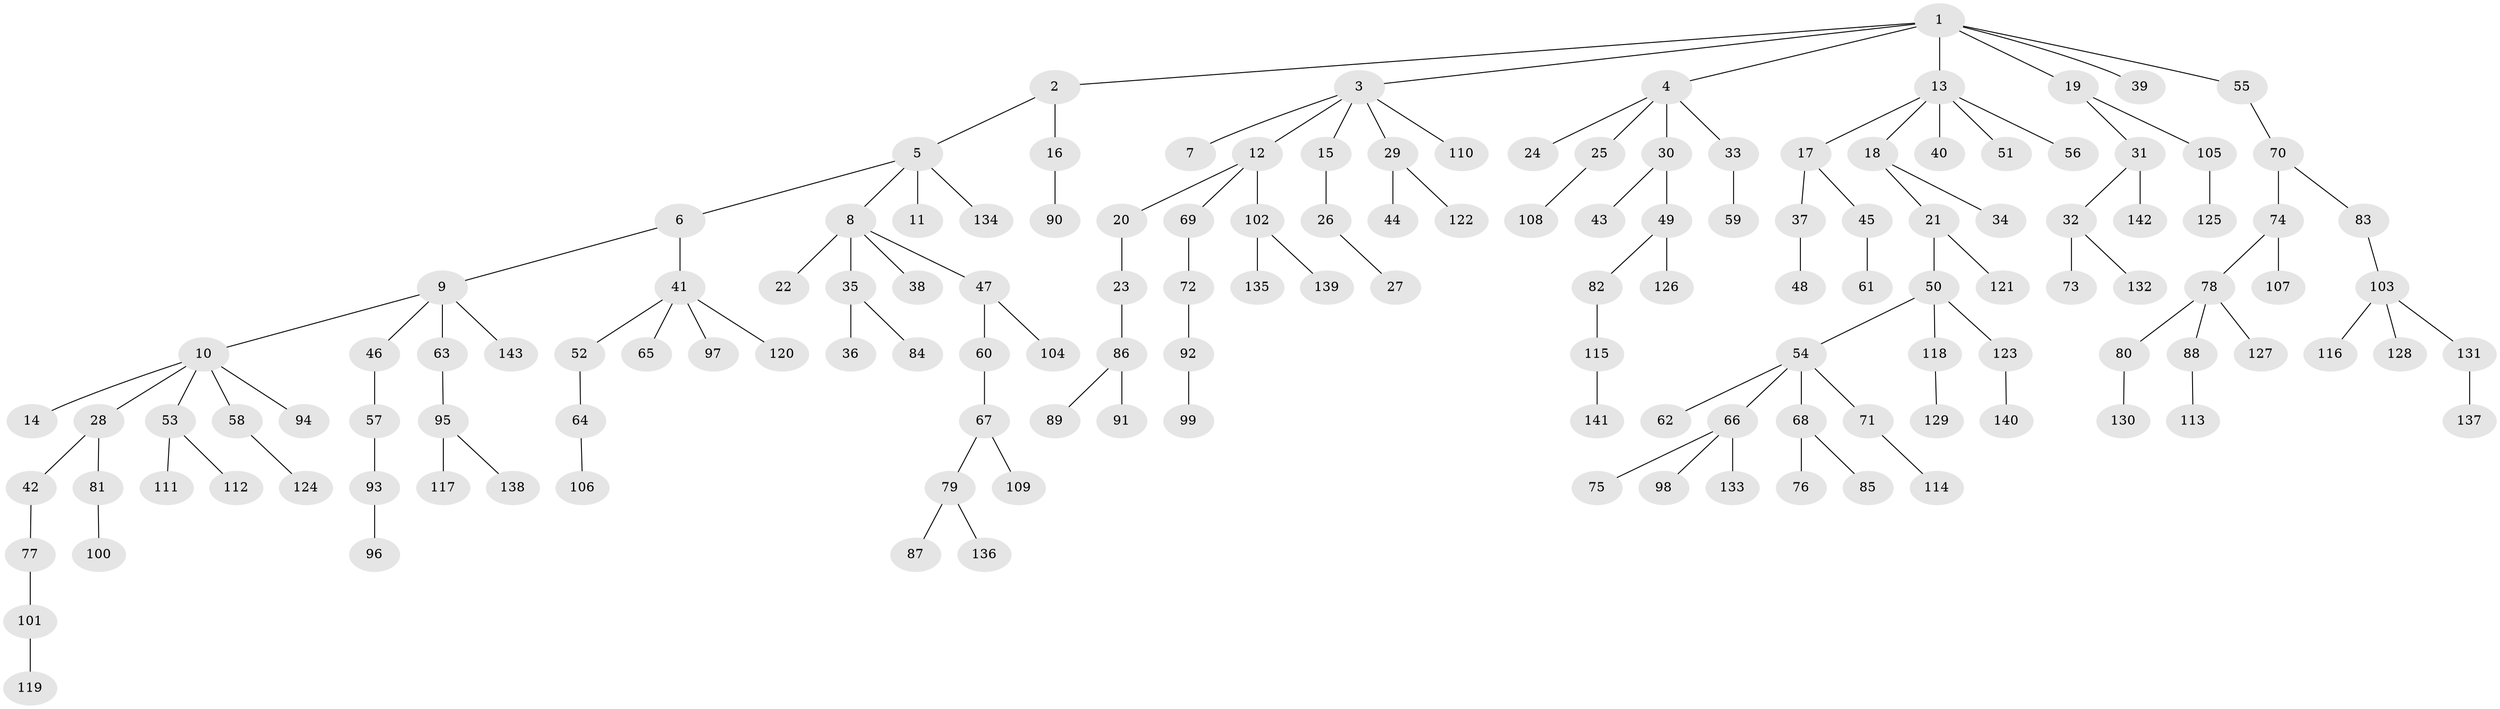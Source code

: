 // Generated by graph-tools (version 1.1) at 2025/37/03/09/25 02:37:00]
// undirected, 143 vertices, 142 edges
graph export_dot {
graph [start="1"]
  node [color=gray90,style=filled];
  1;
  2;
  3;
  4;
  5;
  6;
  7;
  8;
  9;
  10;
  11;
  12;
  13;
  14;
  15;
  16;
  17;
  18;
  19;
  20;
  21;
  22;
  23;
  24;
  25;
  26;
  27;
  28;
  29;
  30;
  31;
  32;
  33;
  34;
  35;
  36;
  37;
  38;
  39;
  40;
  41;
  42;
  43;
  44;
  45;
  46;
  47;
  48;
  49;
  50;
  51;
  52;
  53;
  54;
  55;
  56;
  57;
  58;
  59;
  60;
  61;
  62;
  63;
  64;
  65;
  66;
  67;
  68;
  69;
  70;
  71;
  72;
  73;
  74;
  75;
  76;
  77;
  78;
  79;
  80;
  81;
  82;
  83;
  84;
  85;
  86;
  87;
  88;
  89;
  90;
  91;
  92;
  93;
  94;
  95;
  96;
  97;
  98;
  99;
  100;
  101;
  102;
  103;
  104;
  105;
  106;
  107;
  108;
  109;
  110;
  111;
  112;
  113;
  114;
  115;
  116;
  117;
  118;
  119;
  120;
  121;
  122;
  123;
  124;
  125;
  126;
  127;
  128;
  129;
  130;
  131;
  132;
  133;
  134;
  135;
  136;
  137;
  138;
  139;
  140;
  141;
  142;
  143;
  1 -- 2;
  1 -- 3;
  1 -- 4;
  1 -- 13;
  1 -- 19;
  1 -- 39;
  1 -- 55;
  2 -- 5;
  2 -- 16;
  3 -- 7;
  3 -- 12;
  3 -- 15;
  3 -- 29;
  3 -- 110;
  4 -- 24;
  4 -- 25;
  4 -- 30;
  4 -- 33;
  5 -- 6;
  5 -- 8;
  5 -- 11;
  5 -- 134;
  6 -- 9;
  6 -- 41;
  8 -- 22;
  8 -- 35;
  8 -- 38;
  8 -- 47;
  9 -- 10;
  9 -- 46;
  9 -- 63;
  9 -- 143;
  10 -- 14;
  10 -- 28;
  10 -- 53;
  10 -- 58;
  10 -- 94;
  12 -- 20;
  12 -- 69;
  12 -- 102;
  13 -- 17;
  13 -- 18;
  13 -- 40;
  13 -- 51;
  13 -- 56;
  15 -- 26;
  16 -- 90;
  17 -- 37;
  17 -- 45;
  18 -- 21;
  18 -- 34;
  19 -- 31;
  19 -- 105;
  20 -- 23;
  21 -- 50;
  21 -- 121;
  23 -- 86;
  25 -- 108;
  26 -- 27;
  28 -- 42;
  28 -- 81;
  29 -- 44;
  29 -- 122;
  30 -- 43;
  30 -- 49;
  31 -- 32;
  31 -- 142;
  32 -- 73;
  32 -- 132;
  33 -- 59;
  35 -- 36;
  35 -- 84;
  37 -- 48;
  41 -- 52;
  41 -- 65;
  41 -- 97;
  41 -- 120;
  42 -- 77;
  45 -- 61;
  46 -- 57;
  47 -- 60;
  47 -- 104;
  49 -- 82;
  49 -- 126;
  50 -- 54;
  50 -- 118;
  50 -- 123;
  52 -- 64;
  53 -- 111;
  53 -- 112;
  54 -- 62;
  54 -- 66;
  54 -- 68;
  54 -- 71;
  55 -- 70;
  57 -- 93;
  58 -- 124;
  60 -- 67;
  63 -- 95;
  64 -- 106;
  66 -- 75;
  66 -- 98;
  66 -- 133;
  67 -- 79;
  67 -- 109;
  68 -- 76;
  68 -- 85;
  69 -- 72;
  70 -- 74;
  70 -- 83;
  71 -- 114;
  72 -- 92;
  74 -- 78;
  74 -- 107;
  77 -- 101;
  78 -- 80;
  78 -- 88;
  78 -- 127;
  79 -- 87;
  79 -- 136;
  80 -- 130;
  81 -- 100;
  82 -- 115;
  83 -- 103;
  86 -- 89;
  86 -- 91;
  88 -- 113;
  92 -- 99;
  93 -- 96;
  95 -- 117;
  95 -- 138;
  101 -- 119;
  102 -- 135;
  102 -- 139;
  103 -- 116;
  103 -- 128;
  103 -- 131;
  105 -- 125;
  115 -- 141;
  118 -- 129;
  123 -- 140;
  131 -- 137;
}
